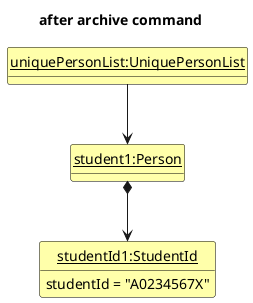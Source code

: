 @startuml
'https://plantuml.com/class-diagram

hide circle
hide methods
skinparam ClassFontColor #000000
skinparam ClassBorderColor #000000
skinparam ClassBackgroundColor #FFFFAA

title after archive command

class uniquePersonList as "<u>uniquePersonList:UniquePersonList</u>"
class student1 as "<u>student1:Person</u>" {}
class studentId1 as "<u>studentId1:StudentId</u>" {
    studentId = "A0234567X"
}

uniquePersonList -down-> student1
student1 *-down-> studentId1
@enduml
